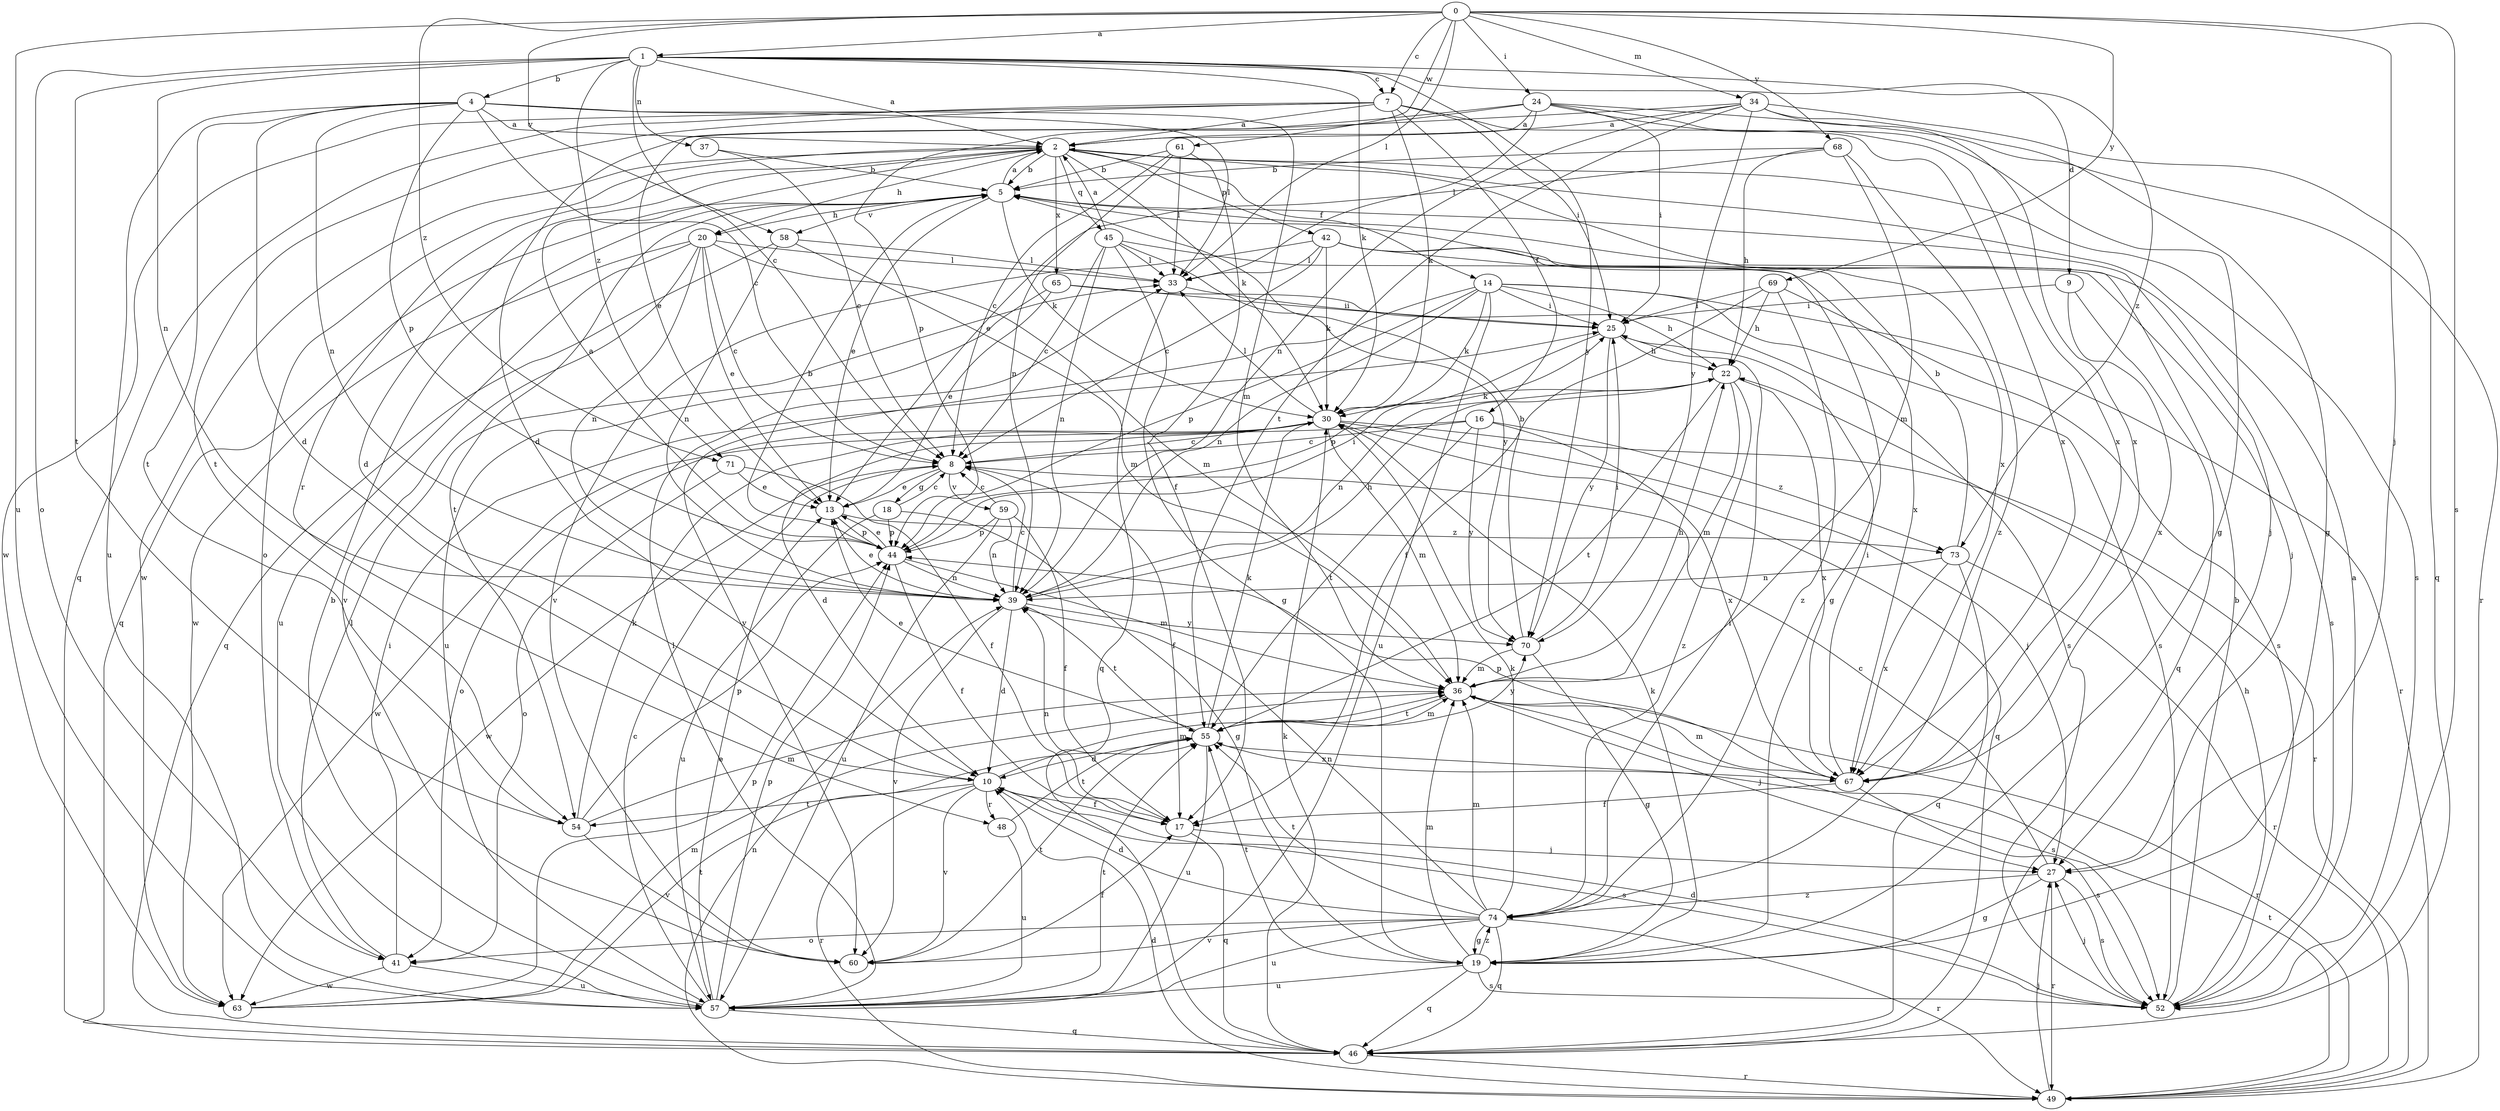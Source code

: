 strict digraph  {
0;
1;
2;
4;
5;
7;
8;
9;
10;
13;
14;
16;
17;
18;
19;
20;
22;
24;
25;
27;
30;
33;
34;
36;
37;
39;
41;
42;
44;
45;
46;
48;
49;
52;
54;
55;
57;
58;
59;
60;
61;
63;
65;
67;
68;
69;
70;
71;
73;
74;
0 -> 1  [label=a];
0 -> 7  [label=c];
0 -> 24  [label=i];
0 -> 27  [label=j];
0 -> 33  [label=l];
0 -> 34  [label=m];
0 -> 52  [label=s];
0 -> 57  [label=u];
0 -> 58  [label=v];
0 -> 61  [label=w];
0 -> 68  [label=y];
0 -> 69  [label=y];
0 -> 71  [label=z];
1 -> 2  [label=a];
1 -> 4  [label=b];
1 -> 7  [label=c];
1 -> 8  [label=c];
1 -> 9  [label=d];
1 -> 30  [label=k];
1 -> 37  [label=n];
1 -> 39  [label=n];
1 -> 41  [label=o];
1 -> 54  [label=t];
1 -> 70  [label=y];
1 -> 71  [label=z];
1 -> 73  [label=z];
2 -> 5  [label=b];
2 -> 10  [label=d];
2 -> 14  [label=f];
2 -> 20  [label=h];
2 -> 30  [label=k];
2 -> 41  [label=o];
2 -> 42  [label=p];
2 -> 45  [label=q];
2 -> 48  [label=r];
2 -> 52  [label=s];
2 -> 63  [label=w];
2 -> 65  [label=x];
2 -> 67  [label=x];
4 -> 2  [label=a];
4 -> 8  [label=c];
4 -> 10  [label=d];
4 -> 33  [label=l];
4 -> 36  [label=m];
4 -> 39  [label=n];
4 -> 44  [label=p];
4 -> 54  [label=t];
4 -> 57  [label=u];
5 -> 2  [label=a];
5 -> 13  [label=e];
5 -> 20  [label=h];
5 -> 27  [label=j];
5 -> 30  [label=k];
5 -> 46  [label=q];
5 -> 54  [label=t];
5 -> 58  [label=v];
7 -> 2  [label=a];
7 -> 16  [label=f];
7 -> 25  [label=i];
7 -> 30  [label=k];
7 -> 46  [label=q];
7 -> 54  [label=t];
7 -> 63  [label=w];
7 -> 67  [label=x];
8 -> 13  [label=e];
8 -> 17  [label=f];
8 -> 18  [label=g];
8 -> 59  [label=v];
8 -> 63  [label=w];
9 -> 25  [label=i];
9 -> 46  [label=q];
9 -> 67  [label=x];
10 -> 17  [label=f];
10 -> 36  [label=m];
10 -> 48  [label=r];
10 -> 49  [label=r];
10 -> 52  [label=s];
10 -> 54  [label=t];
10 -> 60  [label=v];
13 -> 44  [label=p];
13 -> 73  [label=z];
14 -> 22  [label=h];
14 -> 25  [label=i];
14 -> 30  [label=k];
14 -> 39  [label=n];
14 -> 44  [label=p];
14 -> 49  [label=r];
14 -> 52  [label=s];
14 -> 57  [label=u];
14 -> 60  [label=v];
16 -> 8  [label=c];
16 -> 55  [label=t];
16 -> 63  [label=w];
16 -> 67  [label=x];
16 -> 70  [label=y];
16 -> 73  [label=z];
17 -> 27  [label=j];
17 -> 39  [label=n];
17 -> 46  [label=q];
18 -> 8  [label=c];
18 -> 19  [label=g];
18 -> 44  [label=p];
18 -> 57  [label=u];
19 -> 30  [label=k];
19 -> 36  [label=m];
19 -> 46  [label=q];
19 -> 52  [label=s];
19 -> 55  [label=t];
19 -> 57  [label=u];
19 -> 74  [label=z];
20 -> 8  [label=c];
20 -> 13  [label=e];
20 -> 33  [label=l];
20 -> 36  [label=m];
20 -> 39  [label=n];
20 -> 57  [label=u];
20 -> 60  [label=v];
20 -> 63  [label=w];
22 -> 30  [label=k];
22 -> 36  [label=m];
22 -> 39  [label=n];
22 -> 55  [label=t];
22 -> 67  [label=x];
22 -> 74  [label=z];
24 -> 2  [label=a];
24 -> 13  [label=e];
24 -> 19  [label=g];
24 -> 25  [label=i];
24 -> 33  [label=l];
24 -> 44  [label=p];
24 -> 49  [label=r];
24 -> 67  [label=x];
25 -> 22  [label=h];
25 -> 44  [label=p];
25 -> 70  [label=y];
27 -> 8  [label=c];
27 -> 19  [label=g];
27 -> 49  [label=r];
27 -> 52  [label=s];
27 -> 74  [label=z];
30 -> 8  [label=c];
30 -> 10  [label=d];
30 -> 27  [label=j];
30 -> 33  [label=l];
30 -> 36  [label=m];
30 -> 41  [label=o];
30 -> 46  [label=q];
30 -> 49  [label=r];
33 -> 25  [label=i];
33 -> 46  [label=q];
34 -> 2  [label=a];
34 -> 10  [label=d];
34 -> 19  [label=g];
34 -> 39  [label=n];
34 -> 46  [label=q];
34 -> 55  [label=t];
34 -> 67  [label=x];
34 -> 70  [label=y];
36 -> 22  [label=h];
36 -> 27  [label=j];
36 -> 49  [label=r];
36 -> 52  [label=s];
36 -> 55  [label=t];
37 -> 5  [label=b];
37 -> 8  [label=c];
39 -> 8  [label=c];
39 -> 10  [label=d];
39 -> 13  [label=e];
39 -> 22  [label=h];
39 -> 55  [label=t];
39 -> 60  [label=v];
39 -> 70  [label=y];
41 -> 25  [label=i];
41 -> 33  [label=l];
41 -> 57  [label=u];
41 -> 63  [label=w];
42 -> 8  [label=c];
42 -> 19  [label=g];
42 -> 27  [label=j];
42 -> 30  [label=k];
42 -> 33  [label=l];
42 -> 52  [label=s];
42 -> 60  [label=v];
44 -> 2  [label=a];
44 -> 5  [label=b];
44 -> 13  [label=e];
44 -> 17  [label=f];
44 -> 25  [label=i];
44 -> 36  [label=m];
44 -> 39  [label=n];
45 -> 2  [label=a];
45 -> 8  [label=c];
45 -> 19  [label=g];
45 -> 33  [label=l];
45 -> 39  [label=n];
45 -> 67  [label=x];
45 -> 70  [label=y];
46 -> 30  [label=k];
46 -> 49  [label=r];
48 -> 55  [label=t];
48 -> 57  [label=u];
49 -> 10  [label=d];
49 -> 27  [label=j];
49 -> 39  [label=n];
49 -> 55  [label=t];
52 -> 2  [label=a];
52 -> 5  [label=b];
52 -> 10  [label=d];
52 -> 22  [label=h];
52 -> 27  [label=j];
54 -> 30  [label=k];
54 -> 36  [label=m];
54 -> 44  [label=p];
54 -> 60  [label=v];
55 -> 10  [label=d];
55 -> 13  [label=e];
55 -> 30  [label=k];
55 -> 36  [label=m];
55 -> 57  [label=u];
55 -> 67  [label=x];
55 -> 70  [label=y];
57 -> 5  [label=b];
57 -> 8  [label=c];
57 -> 13  [label=e];
57 -> 33  [label=l];
57 -> 44  [label=p];
57 -> 46  [label=q];
57 -> 55  [label=t];
58 -> 33  [label=l];
58 -> 36  [label=m];
58 -> 39  [label=n];
58 -> 46  [label=q];
59 -> 8  [label=c];
59 -> 17  [label=f];
59 -> 39  [label=n];
59 -> 44  [label=p];
59 -> 57  [label=u];
60 -> 17  [label=f];
60 -> 55  [label=t];
61 -> 5  [label=b];
61 -> 8  [label=c];
61 -> 17  [label=f];
61 -> 33  [label=l];
61 -> 39  [label=n];
63 -> 36  [label=m];
63 -> 44  [label=p];
63 -> 55  [label=t];
65 -> 13  [label=e];
65 -> 25  [label=i];
65 -> 52  [label=s];
65 -> 57  [label=u];
67 -> 17  [label=f];
67 -> 25  [label=i];
67 -> 36  [label=m];
67 -> 44  [label=p];
67 -> 52  [label=s];
68 -> 5  [label=b];
68 -> 13  [label=e];
68 -> 22  [label=h];
68 -> 36  [label=m];
68 -> 74  [label=z];
69 -> 17  [label=f];
69 -> 22  [label=h];
69 -> 25  [label=i];
69 -> 52  [label=s];
69 -> 74  [label=z];
70 -> 5  [label=b];
70 -> 19  [label=g];
70 -> 25  [label=i];
70 -> 36  [label=m];
71 -> 13  [label=e];
71 -> 17  [label=f];
71 -> 41  [label=o];
73 -> 5  [label=b];
73 -> 39  [label=n];
73 -> 46  [label=q];
73 -> 49  [label=r];
73 -> 67  [label=x];
74 -> 10  [label=d];
74 -> 19  [label=g];
74 -> 25  [label=i];
74 -> 30  [label=k];
74 -> 36  [label=m];
74 -> 39  [label=n];
74 -> 41  [label=o];
74 -> 46  [label=q];
74 -> 49  [label=r];
74 -> 55  [label=t];
74 -> 57  [label=u];
74 -> 60  [label=v];
}
